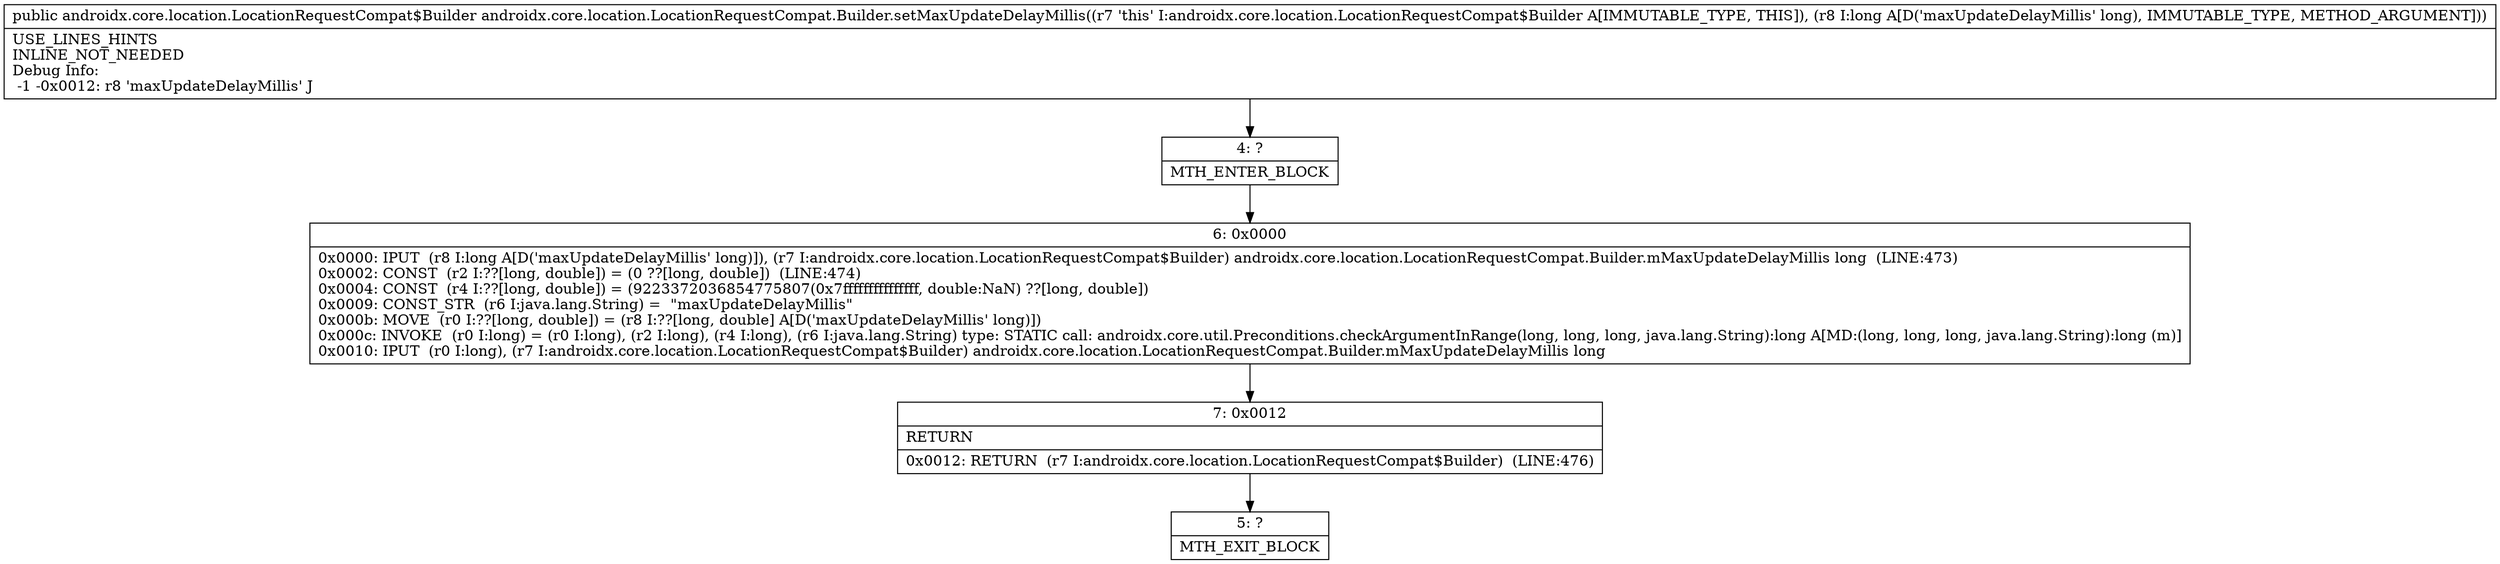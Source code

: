 digraph "CFG forandroidx.core.location.LocationRequestCompat.Builder.setMaxUpdateDelayMillis(J)Landroidx\/core\/location\/LocationRequestCompat$Builder;" {
Node_4 [shape=record,label="{4\:\ ?|MTH_ENTER_BLOCK\l}"];
Node_6 [shape=record,label="{6\:\ 0x0000|0x0000: IPUT  (r8 I:long A[D('maxUpdateDelayMillis' long)]), (r7 I:androidx.core.location.LocationRequestCompat$Builder) androidx.core.location.LocationRequestCompat.Builder.mMaxUpdateDelayMillis long  (LINE:473)\l0x0002: CONST  (r2 I:??[long, double]) = (0 ??[long, double])  (LINE:474)\l0x0004: CONST  (r4 I:??[long, double]) = (9223372036854775807(0x7fffffffffffffff, double:NaN) ??[long, double]) \l0x0009: CONST_STR  (r6 I:java.lang.String) =  \"maxUpdateDelayMillis\" \l0x000b: MOVE  (r0 I:??[long, double]) = (r8 I:??[long, double] A[D('maxUpdateDelayMillis' long)]) \l0x000c: INVOKE  (r0 I:long) = (r0 I:long), (r2 I:long), (r4 I:long), (r6 I:java.lang.String) type: STATIC call: androidx.core.util.Preconditions.checkArgumentInRange(long, long, long, java.lang.String):long A[MD:(long, long, long, java.lang.String):long (m)]\l0x0010: IPUT  (r0 I:long), (r7 I:androidx.core.location.LocationRequestCompat$Builder) androidx.core.location.LocationRequestCompat.Builder.mMaxUpdateDelayMillis long \l}"];
Node_7 [shape=record,label="{7\:\ 0x0012|RETURN\l|0x0012: RETURN  (r7 I:androidx.core.location.LocationRequestCompat$Builder)  (LINE:476)\l}"];
Node_5 [shape=record,label="{5\:\ ?|MTH_EXIT_BLOCK\l}"];
MethodNode[shape=record,label="{public androidx.core.location.LocationRequestCompat$Builder androidx.core.location.LocationRequestCompat.Builder.setMaxUpdateDelayMillis((r7 'this' I:androidx.core.location.LocationRequestCompat$Builder A[IMMUTABLE_TYPE, THIS]), (r8 I:long A[D('maxUpdateDelayMillis' long), IMMUTABLE_TYPE, METHOD_ARGUMENT]))  | USE_LINES_HINTS\lINLINE_NOT_NEEDED\lDebug Info:\l  \-1 \-0x0012: r8 'maxUpdateDelayMillis' J\l}"];
MethodNode -> Node_4;Node_4 -> Node_6;
Node_6 -> Node_7;
Node_7 -> Node_5;
}

